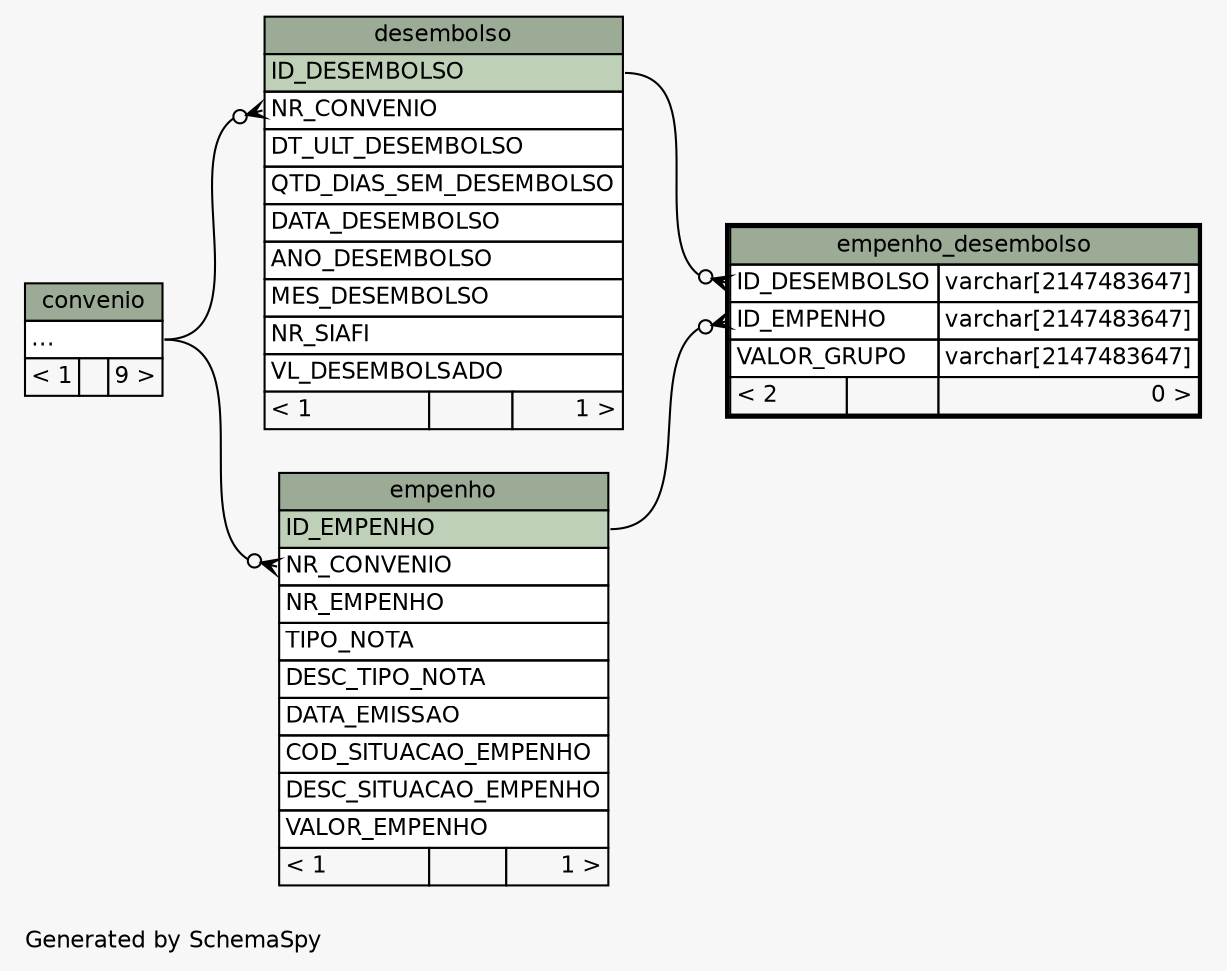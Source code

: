 // dot 2.38.0 on Windows 10 10.0
// SchemaSpy rev 590
digraph "twoDegreesRelationshipsDiagram" {
  graph [
    rankdir="RL"
    bgcolor="#f7f7f7"
    label="\nGenerated by SchemaSpy"
    labeljust="l"
    nodesep="0.18"
    ranksep="0.46"
    fontname="Helvetica"
    fontsize="11"
  ];
  node [
    fontname="Helvetica"
    fontsize="11"
    shape="plaintext"
  ];
  edge [
    arrowsize="0.8"
  ];
  "desembolso":"NR_CONVENIO":w -> "convenio":"elipses":e [arrowhead=none dir=back arrowtail=crowodot];
  "empenho":"NR_CONVENIO":w -> "convenio":"elipses":e [arrowhead=none dir=back arrowtail=crowodot];
  "empenho_desembolso":"ID_DESEMBOLSO":w -> "desembolso":"ID_DESEMBOLSO":e [arrowhead=none dir=back arrowtail=crowodot];
  "empenho_desembolso":"ID_EMPENHO":w -> "empenho":"ID_EMPENHO":e [arrowhead=none dir=back arrowtail=crowodot];
  "convenio" [
    label=<
    <TABLE BORDER="0" CELLBORDER="1" CELLSPACING="0" BGCOLOR="#ffffff">
      <TR><TD COLSPAN="3" BGCOLOR="#9bab96" ALIGN="CENTER">convenio</TD></TR>
      <TR><TD PORT="elipses" COLSPAN="3" ALIGN="LEFT">...</TD></TR>
      <TR><TD ALIGN="LEFT" BGCOLOR="#f7f7f7">&lt; 1</TD><TD ALIGN="RIGHT" BGCOLOR="#f7f7f7">  </TD><TD ALIGN="RIGHT" BGCOLOR="#f7f7f7">9 &gt;</TD></TR>
    </TABLE>>
    URL="convenio.html"
    tooltip="convenio"
  ];
  "desembolso" [
    label=<
    <TABLE BORDER="0" CELLBORDER="1" CELLSPACING="0" BGCOLOR="#ffffff">
      <TR><TD COLSPAN="3" BGCOLOR="#9bab96" ALIGN="CENTER">desembolso</TD></TR>
      <TR><TD PORT="ID_DESEMBOLSO" COLSPAN="3" BGCOLOR="#bed1b8" ALIGN="LEFT">ID_DESEMBOLSO</TD></TR>
      <TR><TD PORT="NR_CONVENIO" COLSPAN="3" ALIGN="LEFT">NR_CONVENIO</TD></TR>
      <TR><TD PORT="DT_ULT_DESEMBOLSO" COLSPAN="3" ALIGN="LEFT">DT_ULT_DESEMBOLSO</TD></TR>
      <TR><TD PORT="QTD_DIAS_SEM_DESEMBOLSO" COLSPAN="3" ALIGN="LEFT">QTD_DIAS_SEM_DESEMBOLSO</TD></TR>
      <TR><TD PORT="DATA_DESEMBOLSO" COLSPAN="3" ALIGN="LEFT">DATA_DESEMBOLSO</TD></TR>
      <TR><TD PORT="ANO_DESEMBOLSO" COLSPAN="3" ALIGN="LEFT">ANO_DESEMBOLSO</TD></TR>
      <TR><TD PORT="MES_DESEMBOLSO" COLSPAN="3" ALIGN="LEFT">MES_DESEMBOLSO</TD></TR>
      <TR><TD PORT="NR_SIAFI" COLSPAN="3" ALIGN="LEFT">NR_SIAFI</TD></TR>
      <TR><TD PORT="VL_DESEMBOLSADO" COLSPAN="3" ALIGN="LEFT">VL_DESEMBOLSADO</TD></TR>
      <TR><TD ALIGN="LEFT" BGCOLOR="#f7f7f7">&lt; 1</TD><TD ALIGN="RIGHT" BGCOLOR="#f7f7f7">  </TD><TD ALIGN="RIGHT" BGCOLOR="#f7f7f7">1 &gt;</TD></TR>
    </TABLE>>
    URL="desembolso.html"
    tooltip="desembolso"
  ];
  "empenho" [
    label=<
    <TABLE BORDER="0" CELLBORDER="1" CELLSPACING="0" BGCOLOR="#ffffff">
      <TR><TD COLSPAN="3" BGCOLOR="#9bab96" ALIGN="CENTER">empenho</TD></TR>
      <TR><TD PORT="ID_EMPENHO" COLSPAN="3" BGCOLOR="#bed1b8" ALIGN="LEFT">ID_EMPENHO</TD></TR>
      <TR><TD PORT="NR_CONVENIO" COLSPAN="3" ALIGN="LEFT">NR_CONVENIO</TD></TR>
      <TR><TD PORT="NR_EMPENHO" COLSPAN="3" ALIGN="LEFT">NR_EMPENHO</TD></TR>
      <TR><TD PORT="TIPO_NOTA" COLSPAN="3" ALIGN="LEFT">TIPO_NOTA</TD></TR>
      <TR><TD PORT="DESC_TIPO_NOTA" COLSPAN="3" ALIGN="LEFT">DESC_TIPO_NOTA</TD></TR>
      <TR><TD PORT="DATA_EMISSAO" COLSPAN="3" ALIGN="LEFT">DATA_EMISSAO</TD></TR>
      <TR><TD PORT="COD_SITUACAO_EMPENHO" COLSPAN="3" ALIGN="LEFT">COD_SITUACAO_EMPENHO</TD></TR>
      <TR><TD PORT="DESC_SITUACAO_EMPENHO" COLSPAN="3" ALIGN="LEFT">DESC_SITUACAO_EMPENHO</TD></TR>
      <TR><TD PORT="VALOR_EMPENHO" COLSPAN="3" ALIGN="LEFT">VALOR_EMPENHO</TD></TR>
      <TR><TD ALIGN="LEFT" BGCOLOR="#f7f7f7">&lt; 1</TD><TD ALIGN="RIGHT" BGCOLOR="#f7f7f7">  </TD><TD ALIGN="RIGHT" BGCOLOR="#f7f7f7">1 &gt;</TD></TR>
    </TABLE>>
    URL="empenho.html"
    tooltip="empenho"
  ];
  "empenho_desembolso" [
    label=<
    <TABLE BORDER="2" CELLBORDER="1" CELLSPACING="0" BGCOLOR="#ffffff">
      <TR><TD COLSPAN="3" BGCOLOR="#9bab96" ALIGN="CENTER">empenho_desembolso</TD></TR>
      <TR><TD PORT="ID_DESEMBOLSO" COLSPAN="2" ALIGN="LEFT">ID_DESEMBOLSO</TD><TD PORT="ID_DESEMBOLSO.type" ALIGN="LEFT">varchar[2147483647]</TD></TR>
      <TR><TD PORT="ID_EMPENHO" COLSPAN="2" ALIGN="LEFT">ID_EMPENHO</TD><TD PORT="ID_EMPENHO.type" ALIGN="LEFT">varchar[2147483647]</TD></TR>
      <TR><TD PORT="VALOR_GRUPO" COLSPAN="2" ALIGN="LEFT">VALOR_GRUPO</TD><TD PORT="VALOR_GRUPO.type" ALIGN="LEFT">varchar[2147483647]</TD></TR>
      <TR><TD ALIGN="LEFT" BGCOLOR="#f7f7f7">&lt; 2</TD><TD ALIGN="RIGHT" BGCOLOR="#f7f7f7">  </TD><TD ALIGN="RIGHT" BGCOLOR="#f7f7f7">0 &gt;</TD></TR>
    </TABLE>>
    URL="empenho_desembolso.html"
    tooltip="empenho_desembolso"
  ];
}
